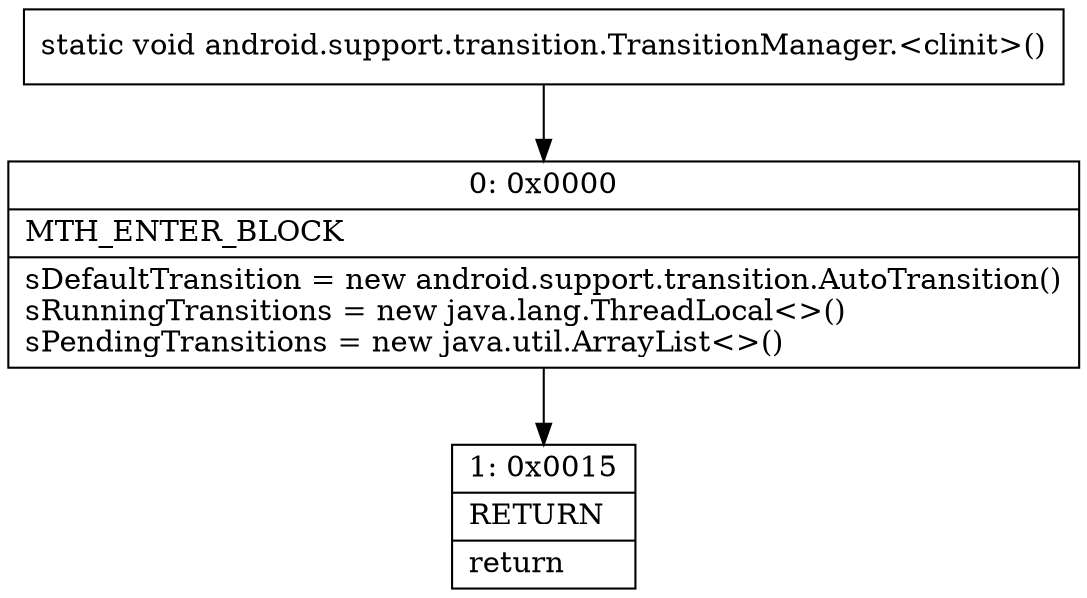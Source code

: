 digraph "CFG forandroid.support.transition.TransitionManager.\<clinit\>()V" {
Node_0 [shape=record,label="{0\:\ 0x0000|MTH_ENTER_BLOCK\l|sDefaultTransition = new android.support.transition.AutoTransition()\lsRunningTransitions = new java.lang.ThreadLocal\<\>()\lsPendingTransitions = new java.util.ArrayList\<\>()\l}"];
Node_1 [shape=record,label="{1\:\ 0x0015|RETURN\l|return\l}"];
MethodNode[shape=record,label="{static void android.support.transition.TransitionManager.\<clinit\>() }"];
MethodNode -> Node_0;
Node_0 -> Node_1;
}

